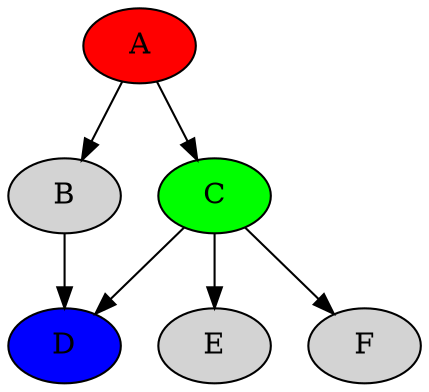 digraph {
    node [style = filled]
    A [fillcolor = red]
    C [fillcolor = green]
    D [fillcolor = blue]
    A -> B 
    A -> C
    C -> D
    C -> E
    C -> F
    B -> D
}